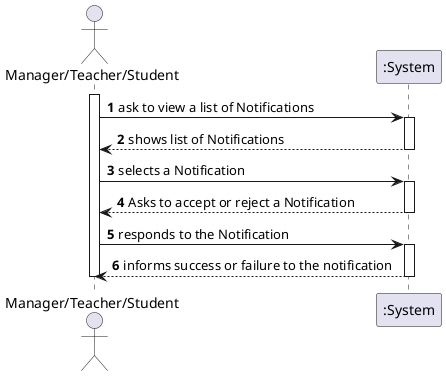 @startuml
autonumber

actor "Manager/Teacher/Student" as Manager

activate Manager
Manager -> ":System" : ask to view a list of Notifications
activate ":System"
":System" --> Manager :shows list of Notifications
deactivate ":System"
Manager -> ":System" : selects a Notification
activate ":System"
":System" --> Manager :Asks to accept or reject a Notification
deactivate ":System"
Manager -> ":System" : responds to the Notification
activate ":System"
":System" --> Manager :informs success or failure to the notification
deactivate ":System"
deactivate Manager

@enduml